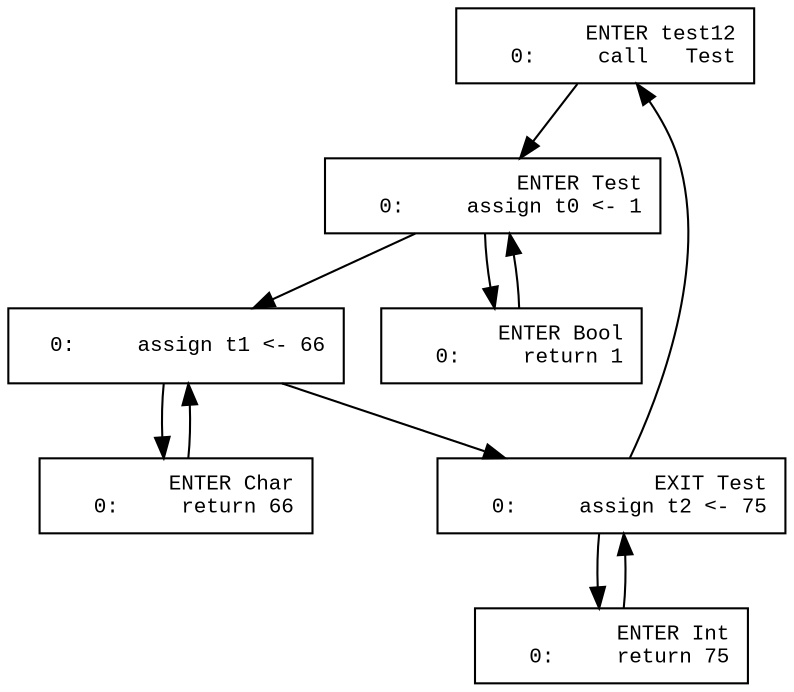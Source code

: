 digraph CfgInterProc {
  graph [fontname="Times New Roman",fontsize=10];
  node  [fontname="Courier New",fontsize=10];
  edge  [fontname="Times New Roman",fontsize=10];
// scope 'test12'
node0 [label=" ENTER test12\r   0:     call   Test\l",shape=box];
node0 -> node7;
// scope 'Int'
node2 [label=" ENTER Int\r   0:     return 75\l",shape=box];
node2 -> node11;
// scope 'Char'
node4 [label=" ENTER Char\r   0:     return 66\l",shape=box];
node4 -> node9;
// scope 'Bool'
node6 [label=" ENTER Bool\r   0:     return 1\l",shape=box];
node6 -> node7;
// scope 'Test'
node7 [label=" ENTER Test\r   0:     assign t0 <- 1\l",shape=box];
node7 -> node6;
node7 -> node9;
node9 [label="  0:     assign t1 <- 66\l",shape=box];
node9 -> node4;
node9 -> node11;
node11 [label=" EXIT Test\r   0:     assign t2 <- 75\l",shape=box];
node11 -> node2;
node11 -> node0;
}
